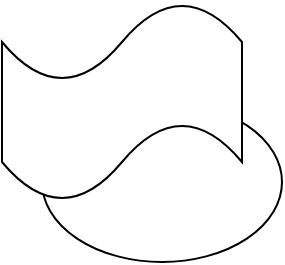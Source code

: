 <mxfile version="20.3.3" type="github">
  <diagram id="ug4vvQqMbAQ7-llfeCNp" name="第 1 页">
    <mxGraphModel dx="1422" dy="762" grid="1" gridSize="10" guides="1" tooltips="1" connect="1" arrows="1" fold="1" page="1" pageScale="1" pageWidth="827" pageHeight="1169" math="0" shadow="0">
      <root>
        <mxCell id="0" />
        <mxCell id="1" parent="0" />
        <mxCell id="D_0fROHxE8xAQbN02lVa-1" value="" style="ellipse;whiteSpace=wrap;html=1;" vertex="1" parent="1">
          <mxGeometry x="240" y="270" width="120" height="80" as="geometry" />
        </mxCell>
        <mxCell id="D_0fROHxE8xAQbN02lVa-2" value="" style="shape=tape;whiteSpace=wrap;html=1;" vertex="1" parent="1">
          <mxGeometry x="220" y="220" width="120" height="100" as="geometry" />
        </mxCell>
      </root>
    </mxGraphModel>
  </diagram>
</mxfile>
